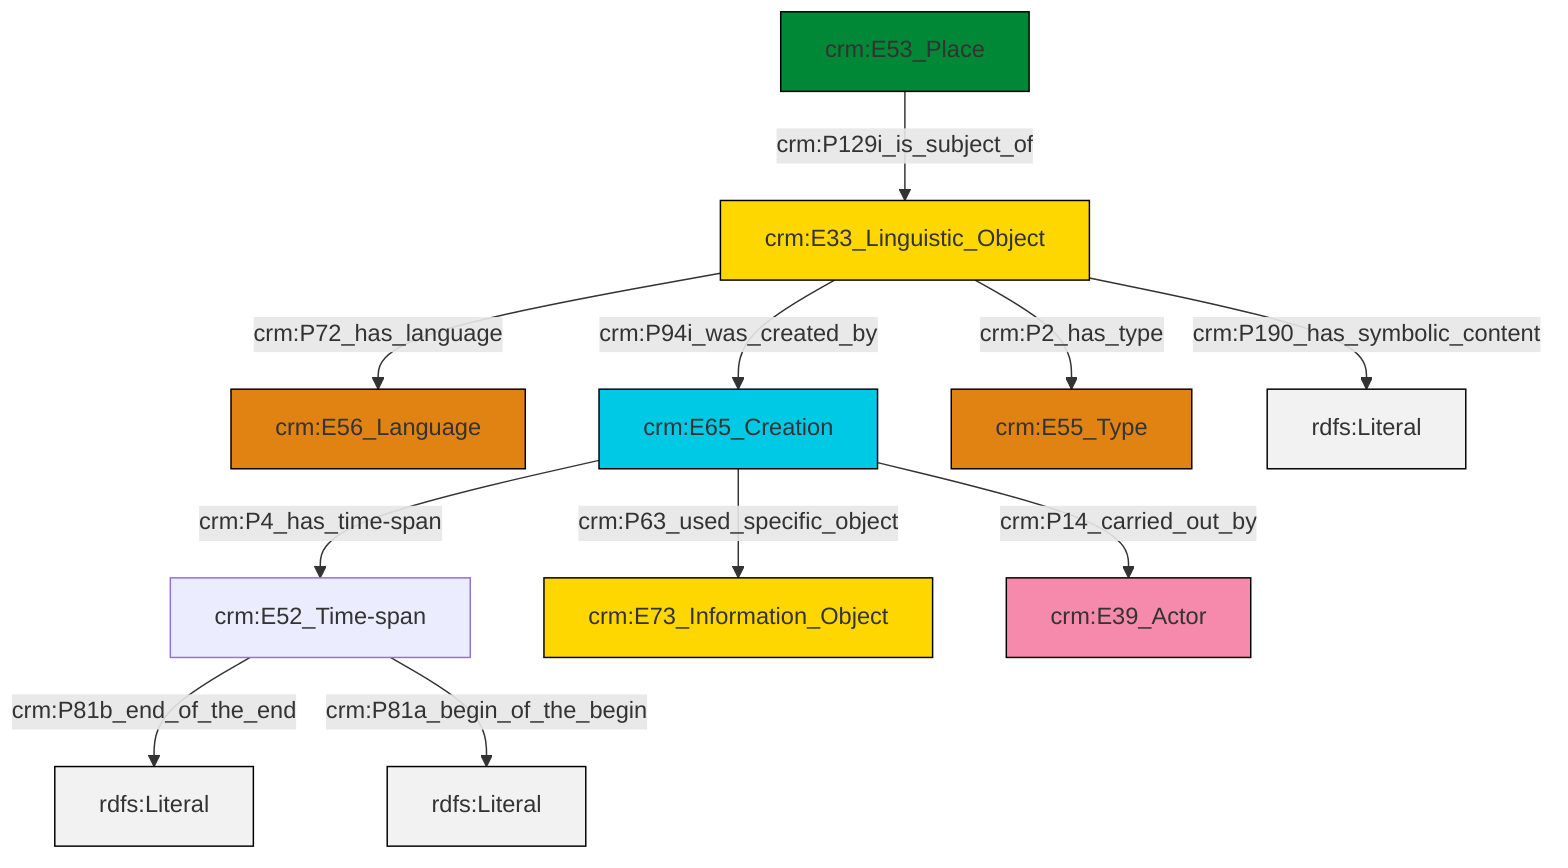 graph TD
classDef Literal fill:#f2f2f2,stroke:#000000;
classDef CRM_Entity fill:#FFFFFF,stroke:#000000;
classDef Temporal_Entity fill:#00C9E6, stroke:#000000;
classDef Type fill:#E18312, stroke:#000000;
classDef Time-Span fill:#2C9C91, stroke:#000000;
classDef Appellation fill:#FFEB7F, stroke:#000000;
classDef Place fill:#008836, stroke:#000000;
classDef Persistent_Item fill:#B266B2, stroke:#000000;
classDef Conceptual_Object fill:#FFD700, stroke:#000000;
classDef Physical_Thing fill:#D2B48C, stroke:#000000;
classDef Actor fill:#f58aad, stroke:#000000;
classDef PC_Classes fill:#4ce600, stroke:#000000;
classDef Multi fill:#cccccc,stroke:#000000;

2["crm:E65_Creation"]:::Temporal_Entity -->|crm:P4_has_time-span| 3["crm:E52_Time-span"]:::Default
4["crm:E33_Linguistic_Object"]:::Conceptual_Object -->|crm:P94i_was_created_by| 2["crm:E65_Creation"]:::Temporal_Entity
2["crm:E65_Creation"]:::Temporal_Entity -->|crm:P63_used_specific_object| 5["crm:E73_Information_Object"]:::Conceptual_Object
3["crm:E52_Time-span"]:::Default -->|crm:P81b_end_of_the_end| 6[rdfs:Literal]:::Literal
2["crm:E65_Creation"]:::Temporal_Entity -->|crm:P14_carried_out_by| 9["crm:E39_Actor"]:::Actor
4["crm:E33_Linguistic_Object"]:::Conceptual_Object -->|crm:P2_has_type| 11["crm:E55_Type"]:::Type
7["crm:E53_Place"]:::Place -->|crm:P129i_is_subject_of| 4["crm:E33_Linguistic_Object"]:::Conceptual_Object
4["crm:E33_Linguistic_Object"]:::Conceptual_Object -->|crm:P190_has_symbolic_content| 13[rdfs:Literal]:::Literal
3["crm:E52_Time-span"]:::Default -->|crm:P81a_begin_of_the_begin| 16[rdfs:Literal]:::Literal
4["crm:E33_Linguistic_Object"]:::Conceptual_Object -->|crm:P72_has_language| 0["crm:E56_Language"]:::Type